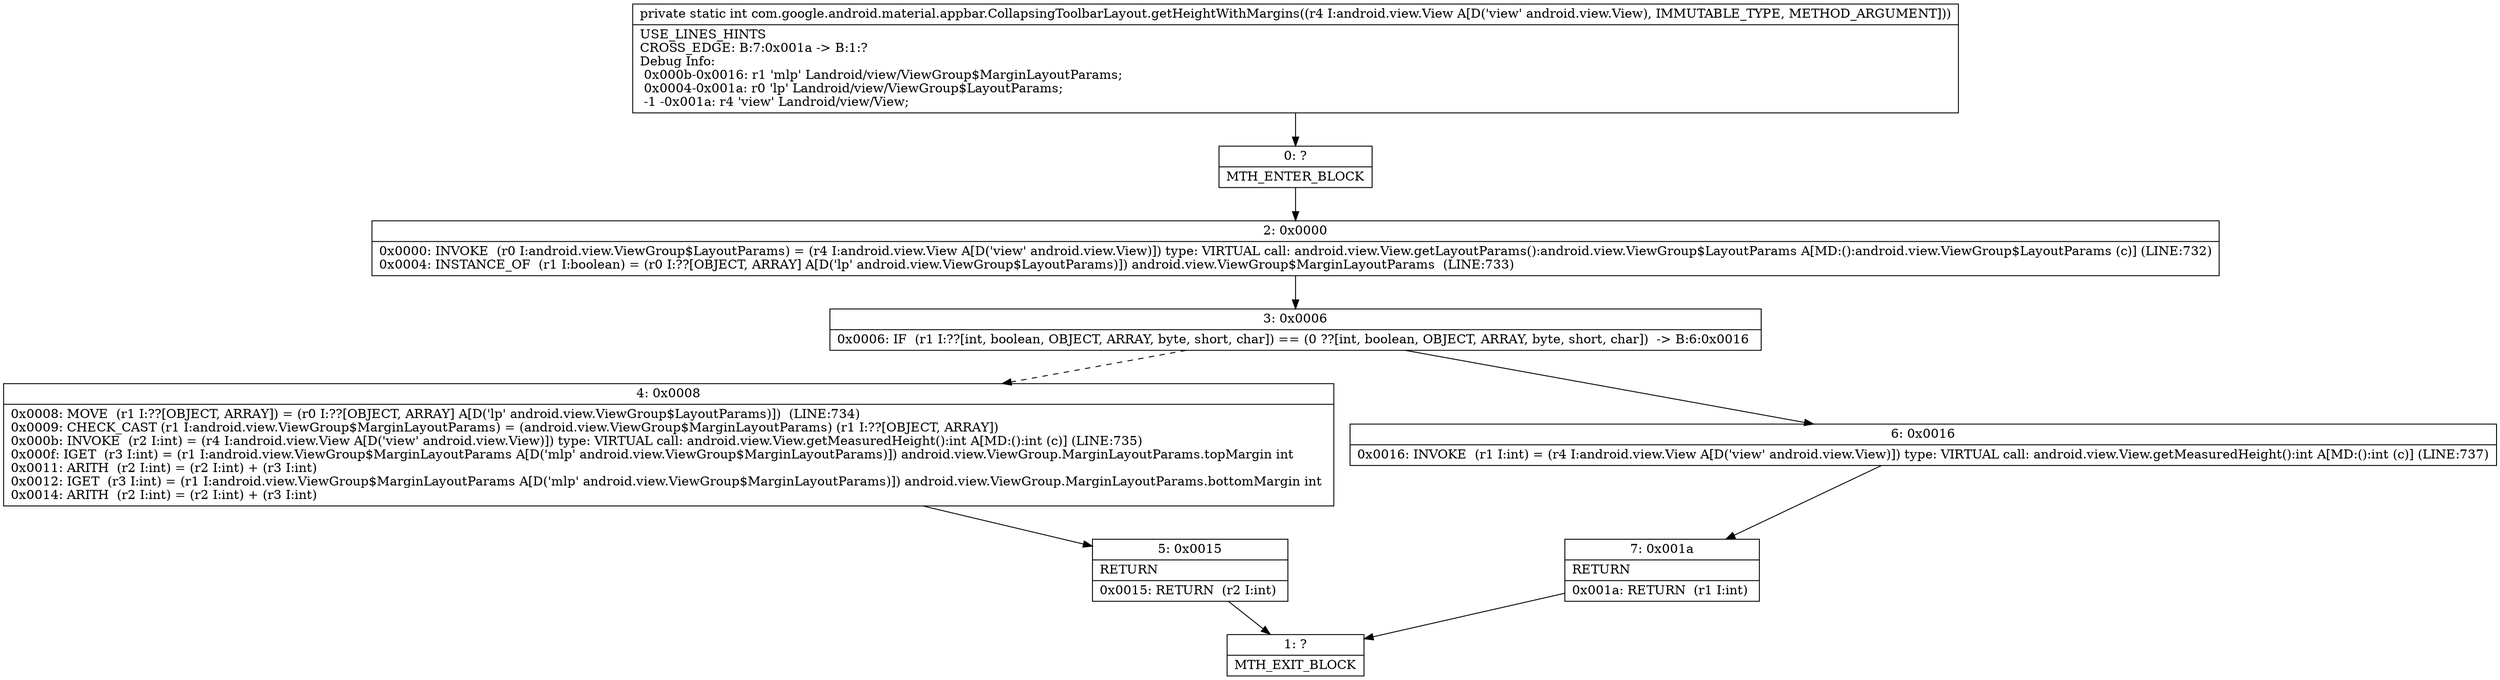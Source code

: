digraph "CFG forcom.google.android.material.appbar.CollapsingToolbarLayout.getHeightWithMargins(Landroid\/view\/View;)I" {
Node_0 [shape=record,label="{0\:\ ?|MTH_ENTER_BLOCK\l}"];
Node_2 [shape=record,label="{2\:\ 0x0000|0x0000: INVOKE  (r0 I:android.view.ViewGroup$LayoutParams) = (r4 I:android.view.View A[D('view' android.view.View)]) type: VIRTUAL call: android.view.View.getLayoutParams():android.view.ViewGroup$LayoutParams A[MD:():android.view.ViewGroup$LayoutParams (c)] (LINE:732)\l0x0004: INSTANCE_OF  (r1 I:boolean) = (r0 I:??[OBJECT, ARRAY] A[D('lp' android.view.ViewGroup$LayoutParams)]) android.view.ViewGroup$MarginLayoutParams  (LINE:733)\l}"];
Node_3 [shape=record,label="{3\:\ 0x0006|0x0006: IF  (r1 I:??[int, boolean, OBJECT, ARRAY, byte, short, char]) == (0 ??[int, boolean, OBJECT, ARRAY, byte, short, char])  \-\> B:6:0x0016 \l}"];
Node_4 [shape=record,label="{4\:\ 0x0008|0x0008: MOVE  (r1 I:??[OBJECT, ARRAY]) = (r0 I:??[OBJECT, ARRAY] A[D('lp' android.view.ViewGroup$LayoutParams)])  (LINE:734)\l0x0009: CHECK_CAST (r1 I:android.view.ViewGroup$MarginLayoutParams) = (android.view.ViewGroup$MarginLayoutParams) (r1 I:??[OBJECT, ARRAY]) \l0x000b: INVOKE  (r2 I:int) = (r4 I:android.view.View A[D('view' android.view.View)]) type: VIRTUAL call: android.view.View.getMeasuredHeight():int A[MD:():int (c)] (LINE:735)\l0x000f: IGET  (r3 I:int) = (r1 I:android.view.ViewGroup$MarginLayoutParams A[D('mlp' android.view.ViewGroup$MarginLayoutParams)]) android.view.ViewGroup.MarginLayoutParams.topMargin int \l0x0011: ARITH  (r2 I:int) = (r2 I:int) + (r3 I:int) \l0x0012: IGET  (r3 I:int) = (r1 I:android.view.ViewGroup$MarginLayoutParams A[D('mlp' android.view.ViewGroup$MarginLayoutParams)]) android.view.ViewGroup.MarginLayoutParams.bottomMargin int \l0x0014: ARITH  (r2 I:int) = (r2 I:int) + (r3 I:int) \l}"];
Node_5 [shape=record,label="{5\:\ 0x0015|RETURN\l|0x0015: RETURN  (r2 I:int) \l}"];
Node_1 [shape=record,label="{1\:\ ?|MTH_EXIT_BLOCK\l}"];
Node_6 [shape=record,label="{6\:\ 0x0016|0x0016: INVOKE  (r1 I:int) = (r4 I:android.view.View A[D('view' android.view.View)]) type: VIRTUAL call: android.view.View.getMeasuredHeight():int A[MD:():int (c)] (LINE:737)\l}"];
Node_7 [shape=record,label="{7\:\ 0x001a|RETURN\l|0x001a: RETURN  (r1 I:int) \l}"];
MethodNode[shape=record,label="{private static int com.google.android.material.appbar.CollapsingToolbarLayout.getHeightWithMargins((r4 I:android.view.View A[D('view' android.view.View), IMMUTABLE_TYPE, METHOD_ARGUMENT]))  | USE_LINES_HINTS\lCROSS_EDGE: B:7:0x001a \-\> B:1:?\lDebug Info:\l  0x000b\-0x0016: r1 'mlp' Landroid\/view\/ViewGroup$MarginLayoutParams;\l  0x0004\-0x001a: r0 'lp' Landroid\/view\/ViewGroup$LayoutParams;\l  \-1 \-0x001a: r4 'view' Landroid\/view\/View;\l}"];
MethodNode -> Node_0;Node_0 -> Node_2;
Node_2 -> Node_3;
Node_3 -> Node_4[style=dashed];
Node_3 -> Node_6;
Node_4 -> Node_5;
Node_5 -> Node_1;
Node_6 -> Node_7;
Node_7 -> Node_1;
}

